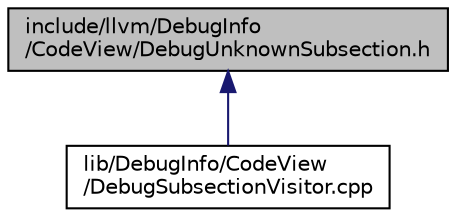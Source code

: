 digraph "include/llvm/DebugInfo/CodeView/DebugUnknownSubsection.h"
{
 // LATEX_PDF_SIZE
  bgcolor="transparent";
  edge [fontname="Helvetica",fontsize="10",labelfontname="Helvetica",labelfontsize="10"];
  node [fontname="Helvetica",fontsize="10",shape="box"];
  Node1 [label="include/llvm/DebugInfo\l/CodeView/DebugUnknownSubsection.h",height=0.2,width=0.4,color="black", fillcolor="grey75", style="filled", fontcolor="black",tooltip=" "];
  Node1 -> Node2 [dir="back",color="midnightblue",fontsize="10",style="solid",fontname="Helvetica"];
  Node2 [label="lib/DebugInfo/CodeView\l/DebugSubsectionVisitor.cpp",height=0.2,width=0.4,color="black",URL="$DebugSubsectionVisitor_8cpp.html",tooltip=" "];
}
